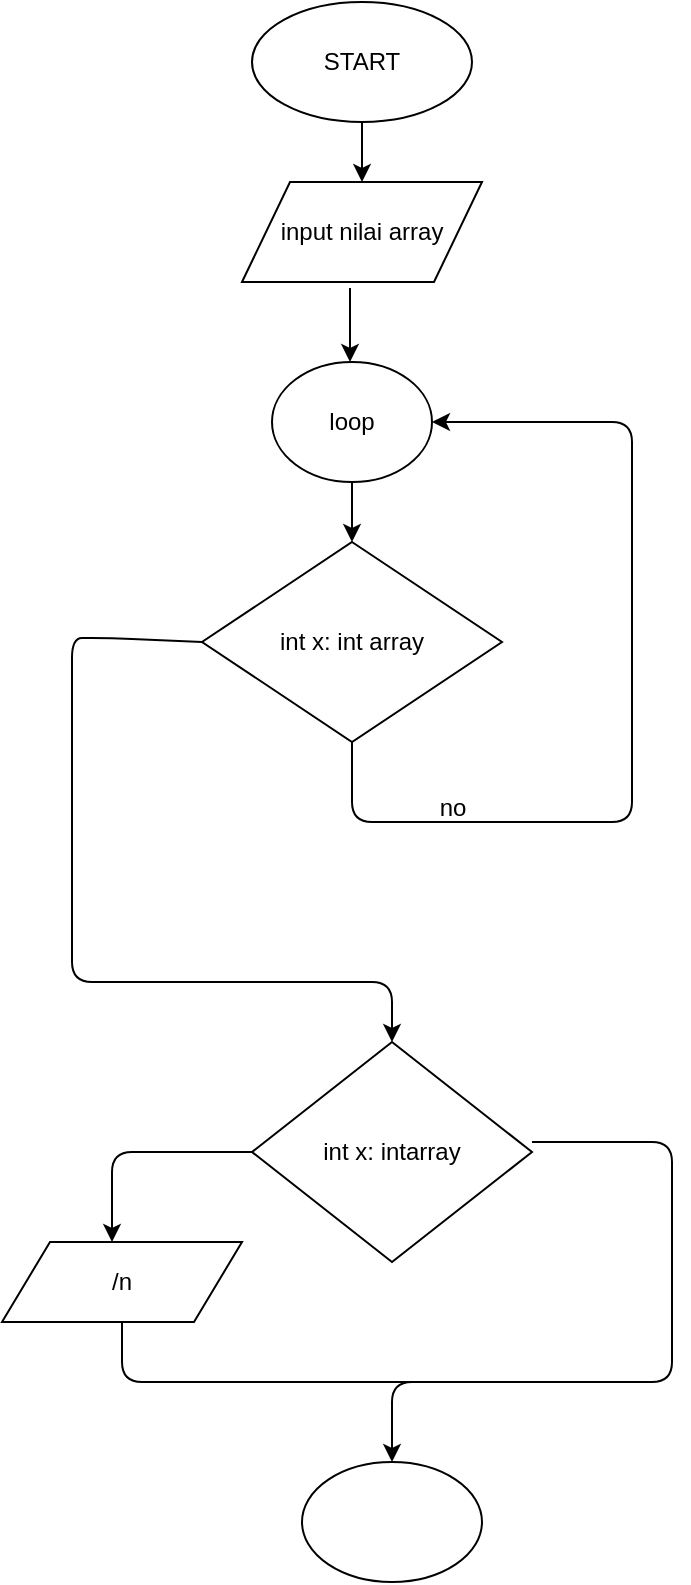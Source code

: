 <mxfile version="13.0.3" type="device"><diagram id="G74Qbp0DB9ewFgjw4NA7" name="Halaman-1"><mxGraphModel dx="852" dy="494" grid="1" gridSize="10" guides="1" tooltips="1" connect="1" arrows="1" fold="1" page="1" pageScale="1" pageWidth="850" pageHeight="1100" math="0" shadow="0"><root><mxCell id="0"/><mxCell id="1" parent="0"/><mxCell id="Fxby-KVPybYeF3w2RDtd-1" value="START" style="ellipse;whiteSpace=wrap;html=1;" vertex="1" parent="1"><mxGeometry x="370" y="30" width="110" height="60" as="geometry"/></mxCell><mxCell id="Fxby-KVPybYeF3w2RDtd-2" value="" style="endArrow=classic;html=1;exitX=0.5;exitY=1;exitDx=0;exitDy=0;" edge="1" parent="1" source="Fxby-KVPybYeF3w2RDtd-1" target="Fxby-KVPybYeF3w2RDtd-3"><mxGeometry width="50" height="50" relative="1" as="geometry"><mxPoint x="400" y="280" as="sourcePoint"/><mxPoint x="425" y="130" as="targetPoint"/></mxGeometry></mxCell><mxCell id="Fxby-KVPybYeF3w2RDtd-3" value="input nilai array" style="shape=parallelogram;perimeter=parallelogramPerimeter;whiteSpace=wrap;html=1;" vertex="1" parent="1"><mxGeometry x="365" y="120" width="120" height="50" as="geometry"/></mxCell><mxCell id="Fxby-KVPybYeF3w2RDtd-4" value="" style="endArrow=classic;html=1;exitX=0.45;exitY=1.06;exitDx=0;exitDy=0;exitPerimeter=0;" edge="1" parent="1" source="Fxby-KVPybYeF3w2RDtd-3"><mxGeometry width="50" height="50" relative="1" as="geometry"><mxPoint x="410" y="190" as="sourcePoint"/><mxPoint x="419" y="210" as="targetPoint"/></mxGeometry></mxCell><mxCell id="Fxby-KVPybYeF3w2RDtd-5" value="loop" style="ellipse;whiteSpace=wrap;html=1;" vertex="1" parent="1"><mxGeometry x="380" y="210" width="80" height="60" as="geometry"/></mxCell><mxCell id="Fxby-KVPybYeF3w2RDtd-6" value="" style="endArrow=classic;html=1;exitX=0.5;exitY=1;exitDx=0;exitDy=0;" edge="1" parent="1" source="Fxby-KVPybYeF3w2RDtd-5" target="Fxby-KVPybYeF3w2RDtd-7"><mxGeometry width="50" height="50" relative="1" as="geometry"><mxPoint x="420" y="340" as="sourcePoint"/><mxPoint x="420" y="300" as="targetPoint"/></mxGeometry></mxCell><mxCell id="Fxby-KVPybYeF3w2RDtd-7" value="int x: int array" style="rhombus;whiteSpace=wrap;html=1;" vertex="1" parent="1"><mxGeometry x="345" y="300" width="150" height="100" as="geometry"/></mxCell><mxCell id="Fxby-KVPybYeF3w2RDtd-8" value="" style="endArrow=classic;html=1;exitX=0.5;exitY=1;exitDx=0;exitDy=0;entryX=1;entryY=0.5;entryDx=0;entryDy=0;" edge="1" parent="1" source="Fxby-KVPybYeF3w2RDtd-7" target="Fxby-KVPybYeF3w2RDtd-5"><mxGeometry width="50" height="50" relative="1" as="geometry"><mxPoint x="470" y="430" as="sourcePoint"/><mxPoint x="470" y="230" as="targetPoint"/><Array as="points"><mxPoint x="420" y="440"/><mxPoint x="560" y="440"/><mxPoint x="560" y="240"/></Array></mxGeometry></mxCell><mxCell id="Fxby-KVPybYeF3w2RDtd-9" value="no" style="text;html=1;align=center;verticalAlign=middle;resizable=0;points=[];autosize=1;" vertex="1" parent="1"><mxGeometry x="455" y="423" width="30" height="20" as="geometry"/></mxCell><mxCell id="Fxby-KVPybYeF3w2RDtd-10" value="" style="endArrow=classic;html=1;exitX=0;exitY=0.5;exitDx=0;exitDy=0;" edge="1" parent="1" source="Fxby-KVPybYeF3w2RDtd-7" target="Fxby-KVPybYeF3w2RDtd-11"><mxGeometry width="50" height="50" relative="1" as="geometry"><mxPoint x="340" y="348" as="sourcePoint"/><mxPoint x="440" y="570" as="targetPoint"/><Array as="points"><mxPoint x="300" y="348"/><mxPoint x="280" y="348"/><mxPoint x="280" y="520"/><mxPoint x="440" y="520"/></Array></mxGeometry></mxCell><mxCell id="Fxby-KVPybYeF3w2RDtd-11" value="int x: intarray" style="rhombus;whiteSpace=wrap;html=1;" vertex="1" parent="1"><mxGeometry x="370" y="550" width="140" height="110" as="geometry"/></mxCell><mxCell id="Fxby-KVPybYeF3w2RDtd-12" value="" style="endArrow=classic;html=1;exitX=1;exitY=0.455;exitDx=0;exitDy=0;exitPerimeter=0;" edge="1" parent="1" source="Fxby-KVPybYeF3w2RDtd-11"><mxGeometry width="50" height="50" relative="1" as="geometry"><mxPoint x="510" y="610" as="sourcePoint"/><mxPoint x="440" y="760" as="targetPoint"/><Array as="points"><mxPoint x="580" y="600"/><mxPoint x="580" y="720"/><mxPoint x="440" y="720"/></Array></mxGeometry></mxCell><mxCell id="Fxby-KVPybYeF3w2RDtd-13" value="" style="endArrow=classic;html=1;exitX=0;exitY=0.5;exitDx=0;exitDy=0;" edge="1" parent="1" source="Fxby-KVPybYeF3w2RDtd-11"><mxGeometry width="50" height="50" relative="1" as="geometry"><mxPoint x="210" y="650" as="sourcePoint"/><mxPoint x="300" y="650" as="targetPoint"/><Array as="points"><mxPoint x="300" y="605"/></Array></mxGeometry></mxCell><mxCell id="Fxby-KVPybYeF3w2RDtd-14" value="/n" style="shape=parallelogram;perimeter=parallelogramPerimeter;whiteSpace=wrap;html=1;" vertex="1" parent="1"><mxGeometry x="245" y="650" width="120" height="40" as="geometry"/></mxCell><mxCell id="Fxby-KVPybYeF3w2RDtd-15" value="" style="endArrow=none;html=1;entryX=0.5;entryY=1;entryDx=0;entryDy=0;" edge="1" parent="1" target="Fxby-KVPybYeF3w2RDtd-14"><mxGeometry width="50" height="50" relative="1" as="geometry"><mxPoint x="450" y="720" as="sourcePoint"/><mxPoint x="330" y="710" as="targetPoint"/><Array as="points"><mxPoint x="305" y="720"/></Array></mxGeometry></mxCell><mxCell id="Fxby-KVPybYeF3w2RDtd-16" value="" style="ellipse;whiteSpace=wrap;html=1;" vertex="1" parent="1"><mxGeometry x="395" y="760" width="90" height="60" as="geometry"/></mxCell></root></mxGraphModel></diagram></mxfile>